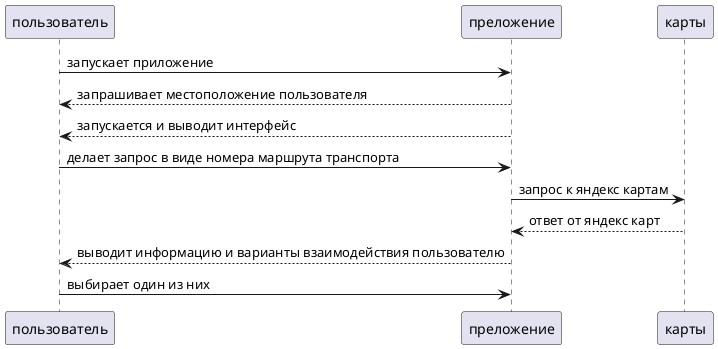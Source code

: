 @startuml

participant пользователь as user
participant преложение as application
participant карты as carts
user -> application: запускает приложение
application --> user: запрашивает местоположение пользователя
application --> user: запускается и выводит интерфейс
user -> application: делает запрос в виде номера маршрута транспорта
application -> carts: запрос к яндекс картам
carts --> application: ответ от яндекс карт
application --> user: выводит информацию и варианты взаимодействия пользователю
user -> application: выбирает один из них

@enduml